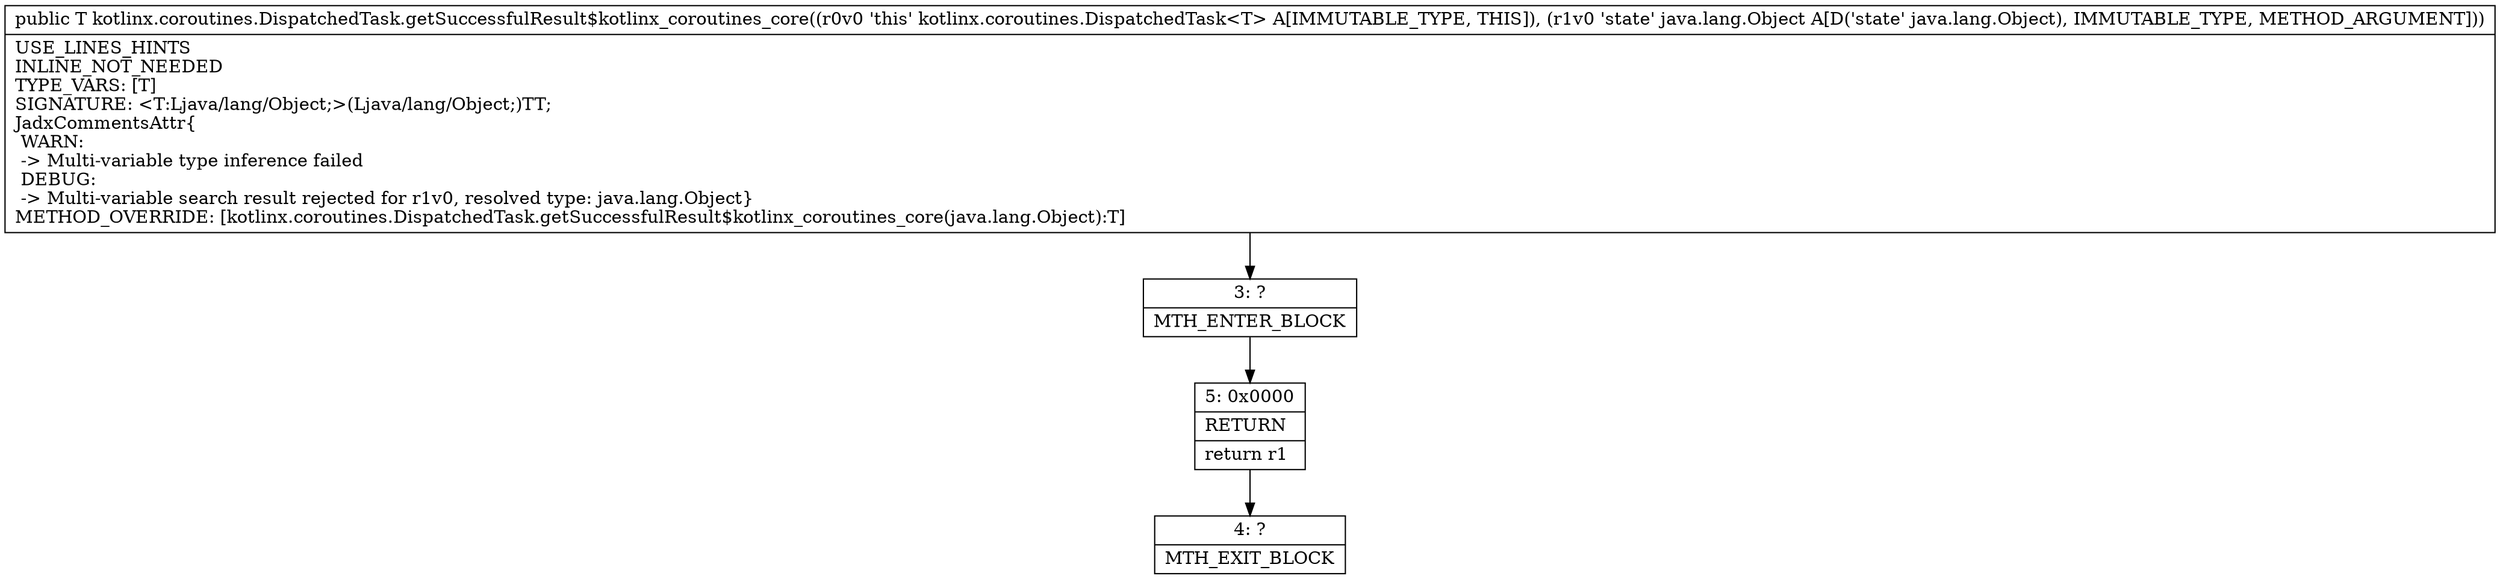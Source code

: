 digraph "CFG forkotlinx.coroutines.DispatchedTask.getSuccessfulResult$kotlinx_coroutines_core(Ljava\/lang\/Object;)Ljava\/lang\/Object;" {
Node_3 [shape=record,label="{3\:\ ?|MTH_ENTER_BLOCK\l}"];
Node_5 [shape=record,label="{5\:\ 0x0000|RETURN\l|return r1\l}"];
Node_4 [shape=record,label="{4\:\ ?|MTH_EXIT_BLOCK\l}"];
MethodNode[shape=record,label="{public T kotlinx.coroutines.DispatchedTask.getSuccessfulResult$kotlinx_coroutines_core((r0v0 'this' kotlinx.coroutines.DispatchedTask\<T\> A[IMMUTABLE_TYPE, THIS]), (r1v0 'state' java.lang.Object A[D('state' java.lang.Object), IMMUTABLE_TYPE, METHOD_ARGUMENT]))  | USE_LINES_HINTS\lINLINE_NOT_NEEDED\lTYPE_VARS: [T]\lSIGNATURE: \<T:Ljava\/lang\/Object;\>(Ljava\/lang\/Object;)TT;\lJadxCommentsAttr\{\l WARN: \l \-\> Multi\-variable type inference failed\l DEBUG: \l \-\> Multi\-variable search result rejected for r1v0, resolved type: java.lang.Object\}\lMETHOD_OVERRIDE: [kotlinx.coroutines.DispatchedTask.getSuccessfulResult$kotlinx_coroutines_core(java.lang.Object):T]\l}"];
MethodNode -> Node_3;Node_3 -> Node_5;
Node_5 -> Node_4;
}

